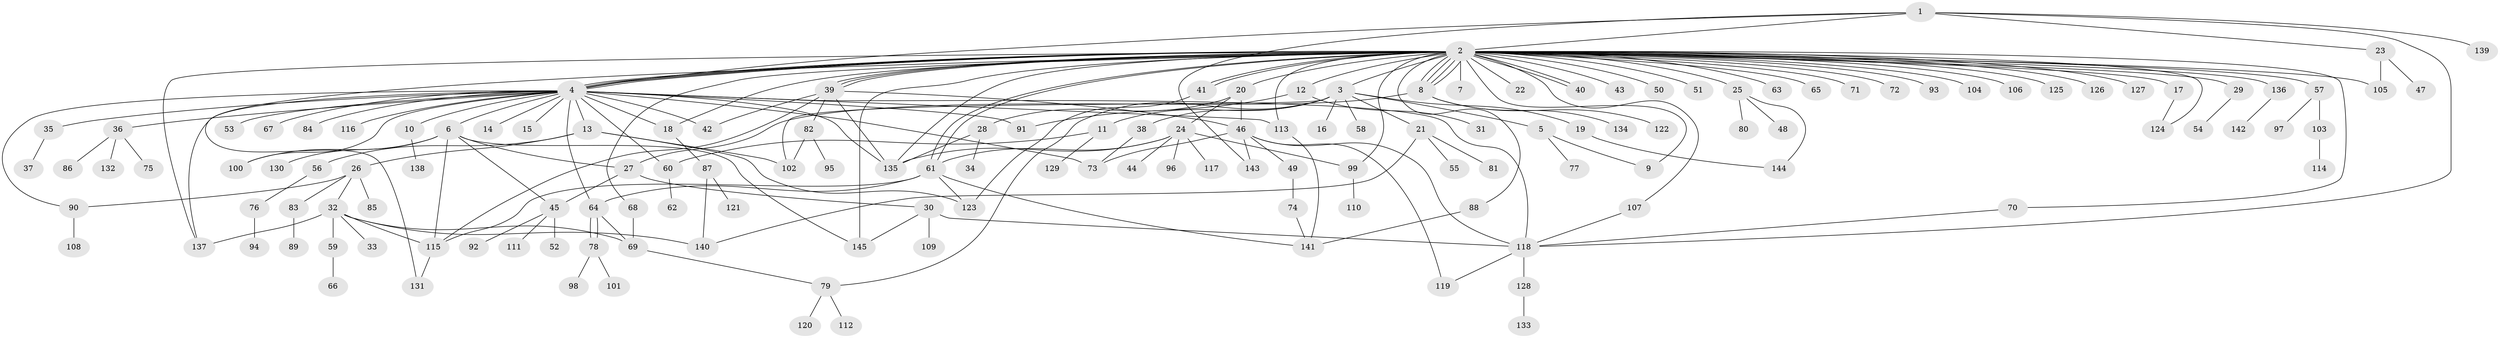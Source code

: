 // Generated by graph-tools (version 1.1) at 2025/35/03/09/25 02:35:19]
// undirected, 145 vertices, 207 edges
graph export_dot {
graph [start="1"]
  node [color=gray90,style=filled];
  1;
  2;
  3;
  4;
  5;
  6;
  7;
  8;
  9;
  10;
  11;
  12;
  13;
  14;
  15;
  16;
  17;
  18;
  19;
  20;
  21;
  22;
  23;
  24;
  25;
  26;
  27;
  28;
  29;
  30;
  31;
  32;
  33;
  34;
  35;
  36;
  37;
  38;
  39;
  40;
  41;
  42;
  43;
  44;
  45;
  46;
  47;
  48;
  49;
  50;
  51;
  52;
  53;
  54;
  55;
  56;
  57;
  58;
  59;
  60;
  61;
  62;
  63;
  64;
  65;
  66;
  67;
  68;
  69;
  70;
  71;
  72;
  73;
  74;
  75;
  76;
  77;
  78;
  79;
  80;
  81;
  82;
  83;
  84;
  85;
  86;
  87;
  88;
  89;
  90;
  91;
  92;
  93;
  94;
  95;
  96;
  97;
  98;
  99;
  100;
  101;
  102;
  103;
  104;
  105;
  106;
  107;
  108;
  109;
  110;
  111;
  112;
  113;
  114;
  115;
  116;
  117;
  118;
  119;
  120;
  121;
  122;
  123;
  124;
  125;
  126;
  127;
  128;
  129;
  130;
  131;
  132;
  133;
  134;
  135;
  136;
  137;
  138;
  139;
  140;
  141;
  142;
  143;
  144;
  145;
  1 -- 2;
  1 -- 4;
  1 -- 23;
  1 -- 118;
  1 -- 139;
  1 -- 143;
  2 -- 3;
  2 -- 4;
  2 -- 4;
  2 -- 4;
  2 -- 4;
  2 -- 7;
  2 -- 8;
  2 -- 8;
  2 -- 8;
  2 -- 8;
  2 -- 9;
  2 -- 12;
  2 -- 17;
  2 -- 18;
  2 -- 20;
  2 -- 22;
  2 -- 25;
  2 -- 29;
  2 -- 39;
  2 -- 39;
  2 -- 39;
  2 -- 40;
  2 -- 40;
  2 -- 41;
  2 -- 41;
  2 -- 43;
  2 -- 50;
  2 -- 51;
  2 -- 57;
  2 -- 61;
  2 -- 61;
  2 -- 63;
  2 -- 65;
  2 -- 68;
  2 -- 70;
  2 -- 71;
  2 -- 72;
  2 -- 88;
  2 -- 93;
  2 -- 99;
  2 -- 104;
  2 -- 105;
  2 -- 106;
  2 -- 107;
  2 -- 113;
  2 -- 124;
  2 -- 125;
  2 -- 126;
  2 -- 127;
  2 -- 131;
  2 -- 135;
  2 -- 136;
  2 -- 137;
  2 -- 145;
  3 -- 5;
  3 -- 11;
  3 -- 16;
  3 -- 19;
  3 -- 21;
  3 -- 38;
  3 -- 58;
  3 -- 79;
  3 -- 102;
  4 -- 6;
  4 -- 10;
  4 -- 13;
  4 -- 14;
  4 -- 15;
  4 -- 18;
  4 -- 35;
  4 -- 36;
  4 -- 42;
  4 -- 53;
  4 -- 60;
  4 -- 64;
  4 -- 67;
  4 -- 73;
  4 -- 84;
  4 -- 90;
  4 -- 91;
  4 -- 100;
  4 -- 113;
  4 -- 116;
  4 -- 118;
  4 -- 135;
  4 -- 137;
  5 -- 9;
  5 -- 77;
  6 -- 27;
  6 -- 45;
  6 -- 100;
  6 -- 115;
  6 -- 130;
  6 -- 145;
  8 -- 27;
  8 -- 122;
  8 -- 134;
  10 -- 138;
  11 -- 60;
  11 -- 129;
  12 -- 31;
  12 -- 91;
  13 -- 26;
  13 -- 56;
  13 -- 102;
  13 -- 123;
  17 -- 124;
  18 -- 87;
  19 -- 144;
  20 -- 24;
  20 -- 28;
  20 -- 46;
  21 -- 55;
  21 -- 81;
  21 -- 140;
  23 -- 47;
  23 -- 105;
  24 -- 44;
  24 -- 61;
  24 -- 96;
  24 -- 99;
  24 -- 117;
  24 -- 135;
  25 -- 48;
  25 -- 80;
  25 -- 144;
  26 -- 32;
  26 -- 83;
  26 -- 85;
  26 -- 90;
  27 -- 30;
  27 -- 45;
  28 -- 34;
  28 -- 135;
  29 -- 54;
  30 -- 109;
  30 -- 118;
  30 -- 145;
  32 -- 33;
  32 -- 59;
  32 -- 69;
  32 -- 115;
  32 -- 137;
  32 -- 140;
  35 -- 37;
  36 -- 75;
  36 -- 86;
  36 -- 132;
  38 -- 73;
  39 -- 42;
  39 -- 46;
  39 -- 82;
  39 -- 115;
  39 -- 135;
  41 -- 123;
  45 -- 52;
  45 -- 92;
  45 -- 111;
  46 -- 49;
  46 -- 73;
  46 -- 118;
  46 -- 119;
  46 -- 143;
  49 -- 74;
  56 -- 76;
  57 -- 97;
  57 -- 103;
  59 -- 66;
  60 -- 62;
  61 -- 64;
  61 -- 115;
  61 -- 123;
  61 -- 141;
  64 -- 69;
  64 -- 78;
  64 -- 78;
  68 -- 69;
  69 -- 79;
  70 -- 118;
  74 -- 141;
  76 -- 94;
  78 -- 98;
  78 -- 101;
  79 -- 112;
  79 -- 120;
  82 -- 95;
  82 -- 102;
  83 -- 89;
  87 -- 121;
  87 -- 140;
  88 -- 141;
  90 -- 108;
  99 -- 110;
  103 -- 114;
  107 -- 118;
  113 -- 141;
  115 -- 131;
  118 -- 119;
  118 -- 128;
  128 -- 133;
  136 -- 142;
}
